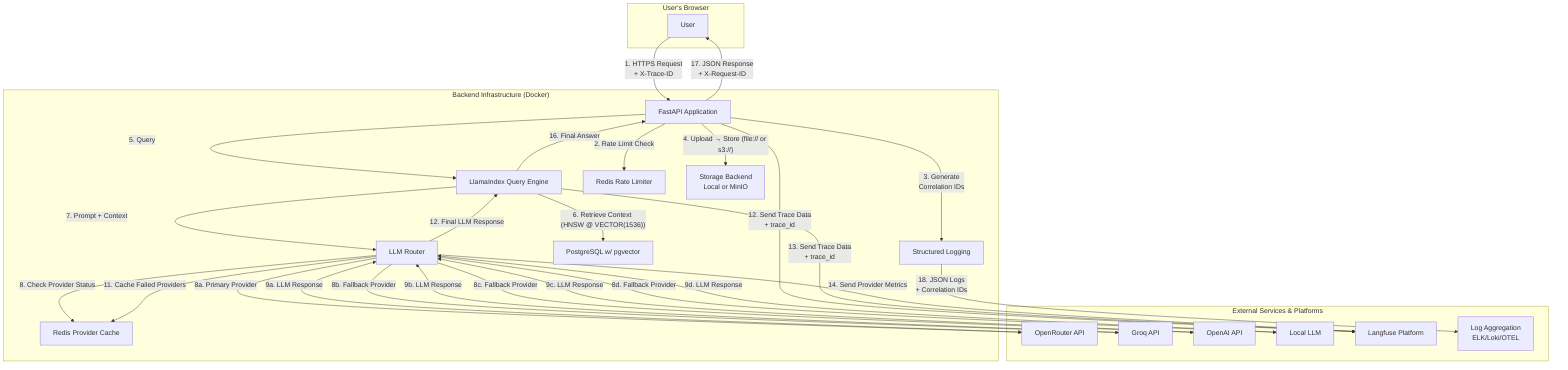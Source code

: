 graph TD
    subgraph "User's Browser"
        User
    end

    subgraph "Backend Infrastructure (Docker)"
        A[FastAPI Application]
        B[LlamaIndex Query Engine]
        I[LLM Router]
        C[PostgreSQL w/ pgvector]
        D[Redis Rate Limiter]
        J[Redis Provider Cache]
        S[Storage Backend\nLocal or MinIO]
        G[Structured Logging]
    end

    subgraph "External Services & Platforms"
        E1[OpenRouter API]
        E2[Groq API]
        E3[OpenAI API]
        E4[Local LLM]
        F[Langfuse Platform]
        H[Log Aggregation<br/>ELK/Loki/OTEL]
    end

    User --"1. HTTPS Request<br/>+ X-Trace-ID"--> A;
    A --"2. Rate Limit Check"--> D;
    A --"3. Generate<br/>Correlation IDs"--> G;
    A --"4. Upload → Store (file:// or s3://)"--> S;
    A --"5. Query"--> B;
        B --"6. Retrieve Context (HNSW @ VECTOR(1536))"--> C;
        B --"7. Prompt + Context"--> I;
    I --"8. Check Provider Status"--> J;
    
    I --"8a. Primary Provider"--> E1;
    I --"8b. Fallback Provider"--> E2;
    I --"8c. Fallback Provider"--> E3;
    I --"8d. Fallback Provider"--> E4;
    
    E1 --"9a. LLM Response"--> I;
    E2 --"9b. LLM Response"--> I;
    E3 --"9c. LLM Response"--> I;
    E4 --"9d. LLM Response"--> I;
    
    I --"11. Cache Failed Providers"--> J;
    I --"12. Final LLM Response"--> B;
    
    A --"12. Send Trace Data<br/>+ trace_id"--> F;
    B --"13. Send Trace Data<br/>+ trace_id"--> F;
    I --"14. Send Provider Metrics"--> F;
    
    B --"16. Final Answer"--> A;
    A --"17. JSON Response<br/>+ X-Request-ID"--> User;
    G --"18. JSON Logs<br/>+ Correlation IDs"--> H;